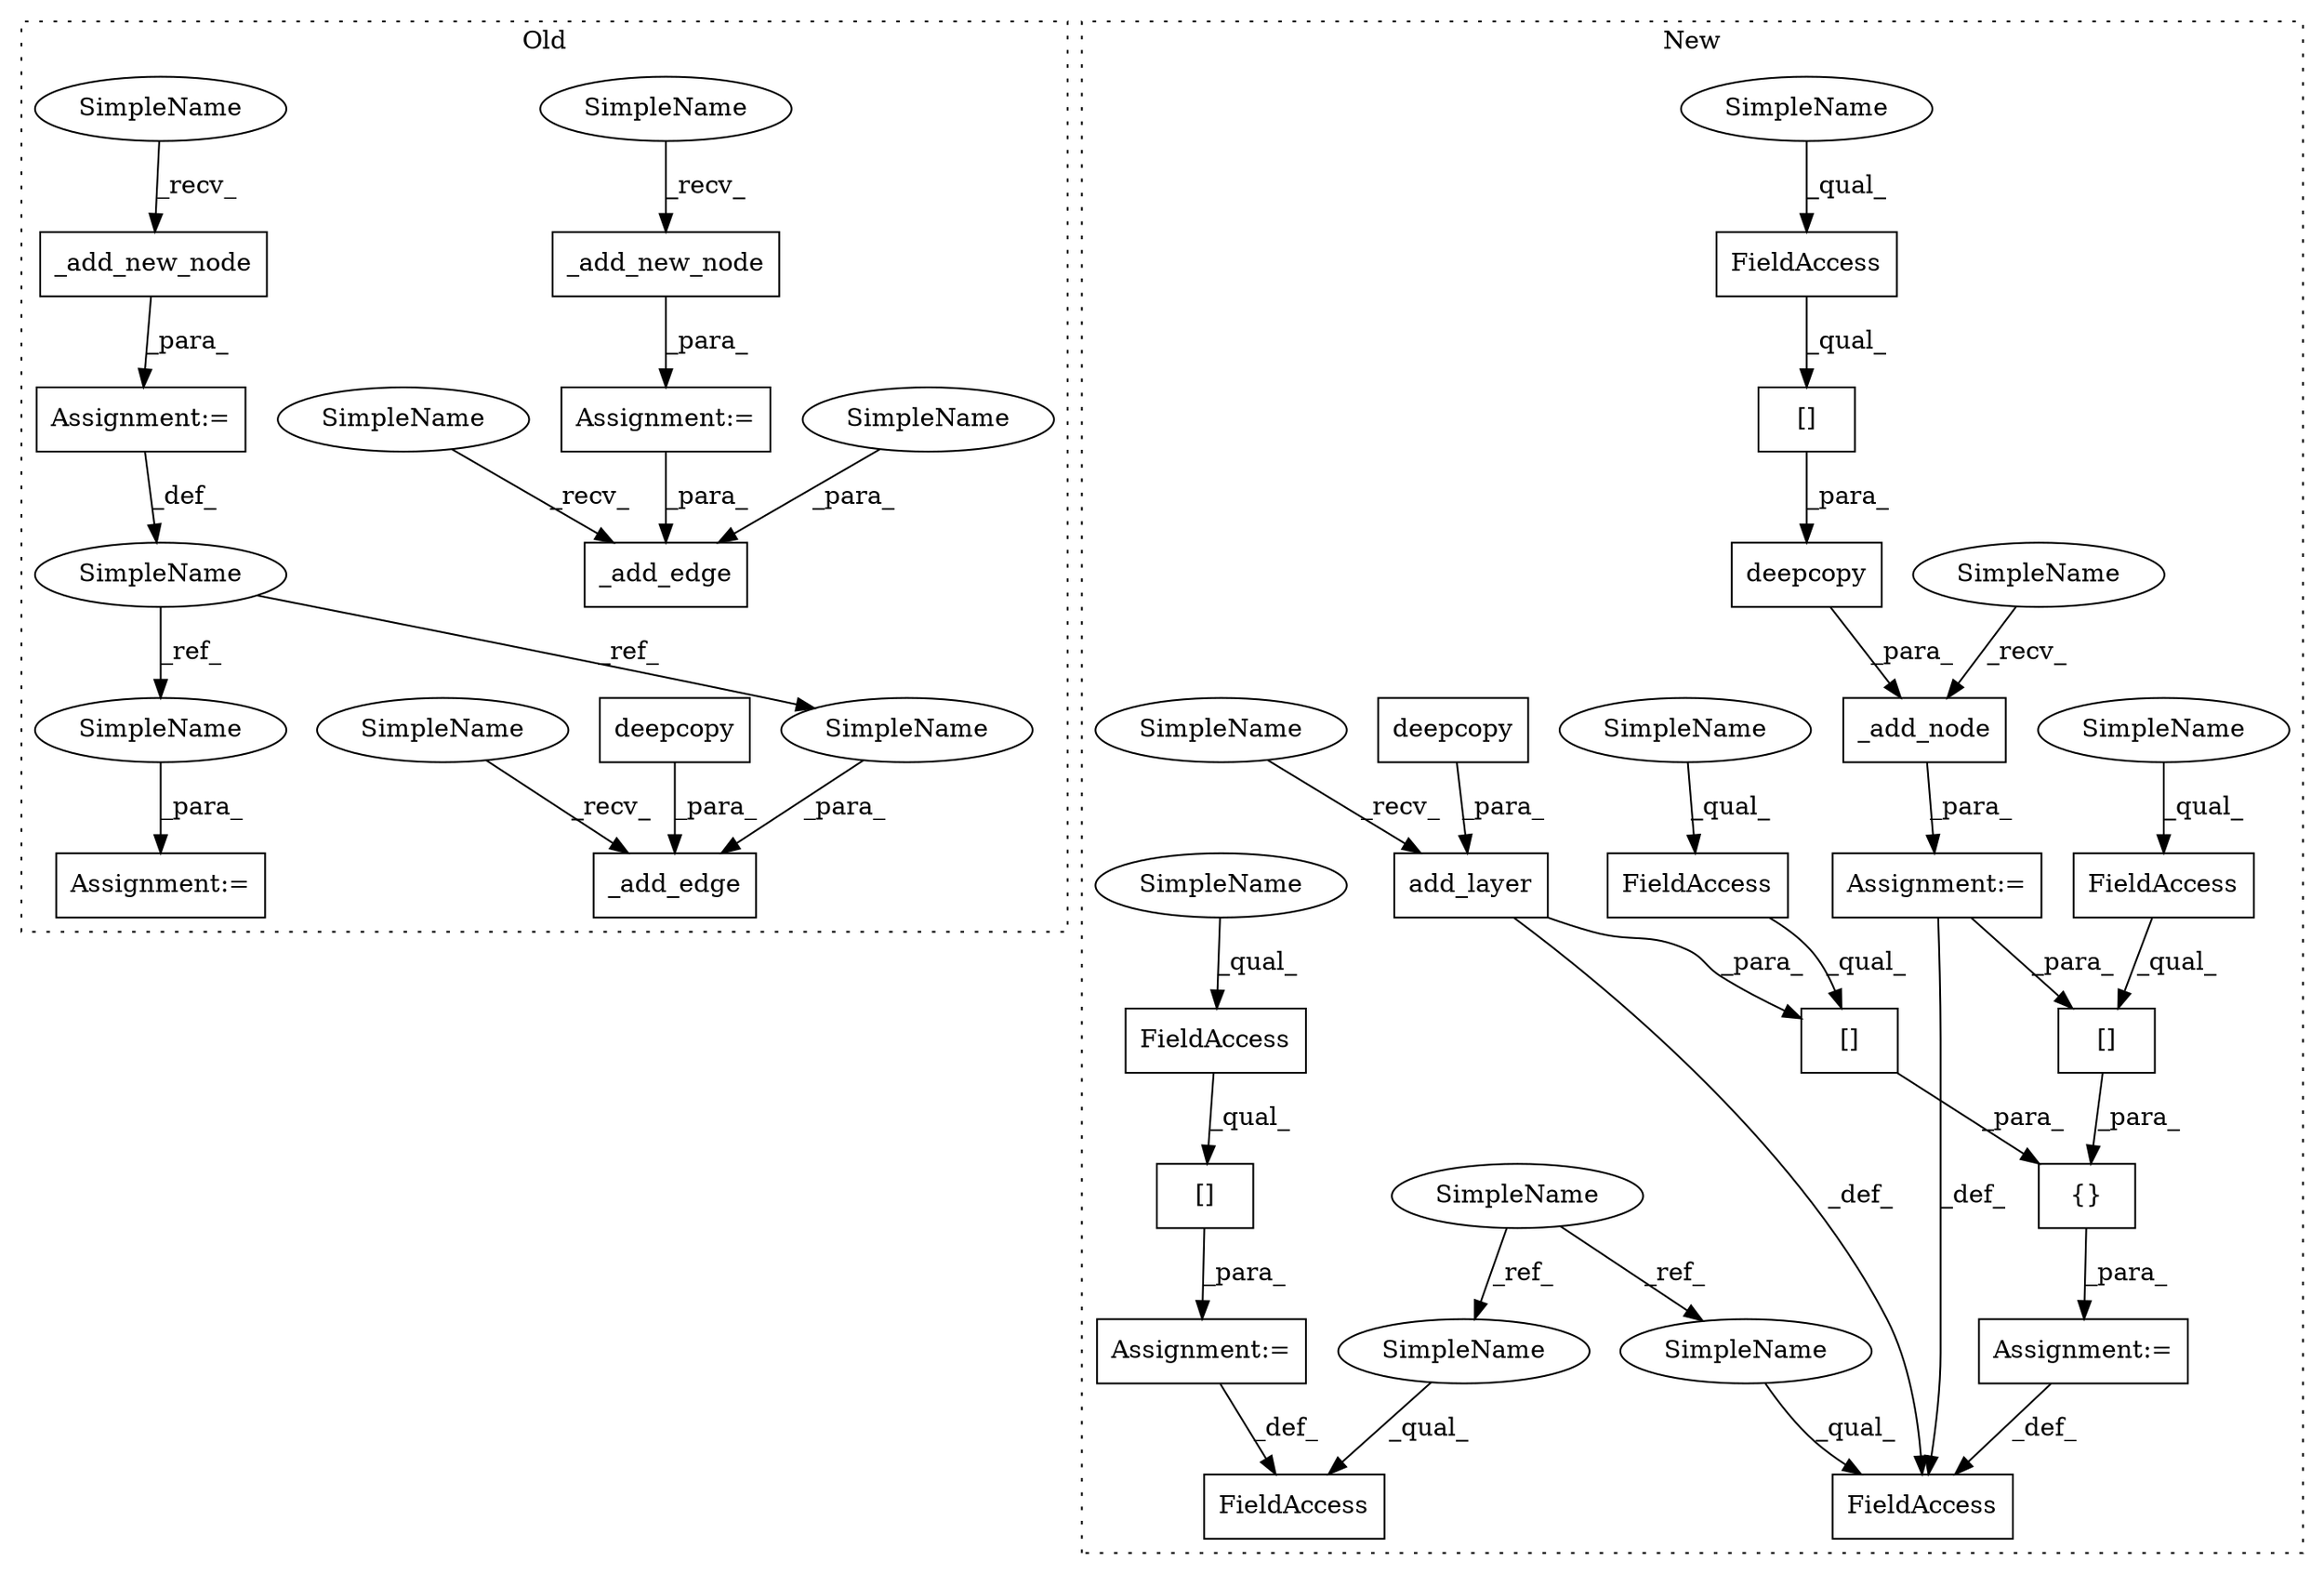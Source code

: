 digraph G {
subgraph cluster0 {
1 [label="_add_edge" a="32" s="18116,18168" l="10,1" shape="box"];
3 [label="_add_new_node" a="32" s="18232" l="15" shape="box"];
8 [label="Assignment:=" a="7" s="18082" l="1" shape="box"];
14 [label="_add_new_node" a="32" s="18088" l="15" shape="box"];
15 [label="_add_edge" a="32" s="19568,19608" l="10,1" shape="box"];
22 [label="SimpleName" a="42" s="18071" l="11" shape="ellipse"];
23 [label="Assignment:=" a="7" s="18191" l="1" shape="box"];
25 [label="deepcopy" a="32" s="18126,18140" l="9,1" shape="box"];
28 [label="Assignment:=" a="7" s="18226" l="1" shape="box"];
29 [label="SimpleName" a="42" s="18157" l="11" shape="ellipse"];
30 [label="SimpleName" a="42" s="18192" l="11" shape="ellipse"];
33 [label="SimpleName" a="42" s="18227" l="4" shape="ellipse"];
34 [label="SimpleName" a="42" s="18111" l="4" shape="ellipse"];
35 [label="SimpleName" a="42" s="19563" l="4" shape="ellipse"];
36 [label="SimpleName" a="42" s="18083" l="4" shape="ellipse"];
37 [label="SimpleName" a="42" s="19578" l="5" shape="ellipse"];
label = "Old";
style="dotted";
}
subgraph cluster1 {
2 [label="add_layer" a="32" s="18521,18581" l="10,1" shape="box"];
4 [label="FieldAccess" a="22" s="19345" l="14" shape="box"];
5 [label="FieldAccess" a="22" s="19028" l="14" shape="box"];
6 [label="deepcopy" a="32" s="18531,18565" l="9,1" shape="box"];
7 [label="[]" a="2" s="19028,19063" l="15,1" shape="box"];
9 [label="Assignment:=" a="7" s="19009" l="1" shape="box"];
10 [label="_add_node" a="32" s="18813,18866" l="10,1" shape="box"];
11 [label="[]" a="2" s="19345,19381" l="15,1" shape="box"];
12 [label="{}" a="4" s="19027,19095" l="1,1" shape="box"];
13 [label="[]" a="2" s="19065,19094" l="15,1" shape="box"];
16 [label="FieldAccess" a="22" s="18991" l="18" shape="box"];
17 [label="SimpleName" a="42" s="18955" l="12" shape="ellipse"];
18 [label="FieldAccess" a="22" s="19325" l="19" shape="box"];
19 [label="FieldAccess" a="22" s="18832" l="14" shape="box"];
20 [label="[]" a="2" s="18832,18864" l="15,1" shape="box"];
21 [label="FieldAccess" a="22" s="19065" l="14" shape="box"];
24 [label="deepcopy" a="32" s="18823,18865" l="9,1" shape="box"];
26 [label="Assignment:=" a="7" s="19344" l="1" shape="box"];
27 [label="Assignment:=" a="7" s="18807" l="1" shape="box"];
31 [label="SimpleName" a="42" s="19325" l="12" shape="ellipse"];
32 [label="SimpleName" a="42" s="18991" l="12" shape="ellipse"];
38 [label="SimpleName" a="42" s="18808" l="4" shape="ellipse"];
39 [label="SimpleName" a="42" s="19065" l="4" shape="ellipse"];
40 [label="SimpleName" a="42" s="18832" l="4" shape="ellipse"];
41 [label="SimpleName" a="42" s="19028" l="4" shape="ellipse"];
42 [label="SimpleName" a="42" s="19345" l="4" shape="ellipse"];
43 [label="SimpleName" a="42" s="18516" l="4" shape="ellipse"];
label = "New";
style="dotted";
}
2 -> 13 [label="_para_"];
2 -> 16 [label="_def_"];
3 -> 28 [label="_para_"];
4 -> 11 [label="_qual_"];
5 -> 7 [label="_qual_"];
6 -> 2 [label="_para_"];
7 -> 12 [label="_para_"];
8 -> 22 [label="_def_"];
9 -> 16 [label="_def_"];
10 -> 27 [label="_para_"];
11 -> 26 [label="_para_"];
12 -> 9 [label="_para_"];
13 -> 12 [label="_para_"];
14 -> 8 [label="_para_"];
17 -> 32 [label="_ref_"];
17 -> 31 [label="_ref_"];
19 -> 20 [label="_qual_"];
20 -> 24 [label="_para_"];
21 -> 13 [label="_qual_"];
22 -> 29 [label="_ref_"];
22 -> 30 [label="_ref_"];
24 -> 10 [label="_para_"];
25 -> 1 [label="_para_"];
26 -> 18 [label="_def_"];
27 -> 16 [label="_def_"];
27 -> 7 [label="_para_"];
28 -> 15 [label="_para_"];
29 -> 1 [label="_para_"];
30 -> 23 [label="_para_"];
31 -> 18 [label="_qual_"];
32 -> 16 [label="_qual_"];
33 -> 3 [label="_recv_"];
34 -> 1 [label="_recv_"];
35 -> 15 [label="_recv_"];
36 -> 14 [label="_recv_"];
37 -> 15 [label="_para_"];
38 -> 10 [label="_recv_"];
39 -> 21 [label="_qual_"];
40 -> 19 [label="_qual_"];
41 -> 5 [label="_qual_"];
42 -> 4 [label="_qual_"];
43 -> 2 [label="_recv_"];
}